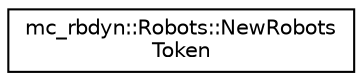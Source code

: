 digraph "Graphical Class Hierarchy"
{
 // INTERACTIVE_SVG=YES
 // LATEX_PDF_SIZE
  edge [fontname="Helvetica",fontsize="10",labelfontname="Helvetica",labelfontsize="10"];
  node [fontname="Helvetica",fontsize="10",shape=record];
  rankdir="LR";
  Node0 [label="mc_rbdyn::Robots::NewRobots\lToken",height=0.2,width=0.4,color="black", fillcolor="white", style="filled",URL="$structmc__rbdyn_1_1Robots_1_1NewRobotsToken.html",tooltip=" "];
}
